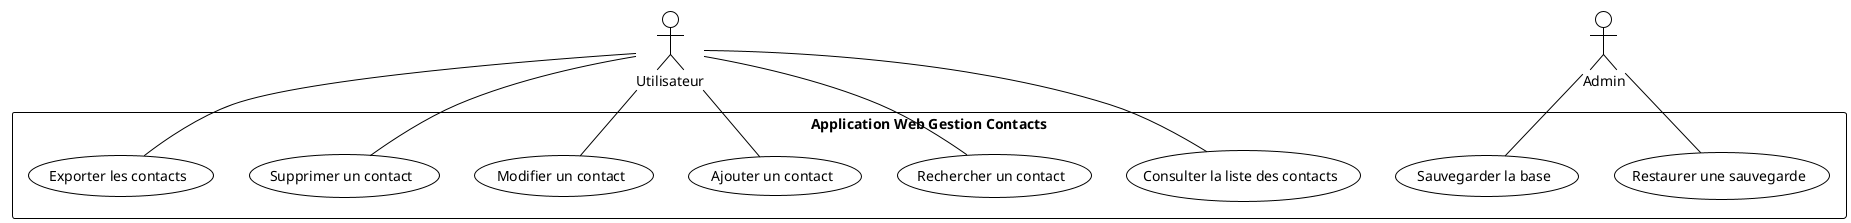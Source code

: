 @startuml
!theme plain
actor Utilisateur
actor Admin
rectangle "Application Web Gestion Contacts" {
  Utilisateur -- (Consulter la liste des contacts)
  Utilisateur -- (Rechercher un contact)
  Utilisateur -- (Ajouter un contact)
  Utilisateur -- (Modifier un contact)
  Utilisateur -- (Supprimer un contact)
  Utilisateur -- (Exporter les contacts)
  Admin -- (Restaurer une sauvegarde)
  Admin -- (Sauvegarder la base)
}
@enduml

